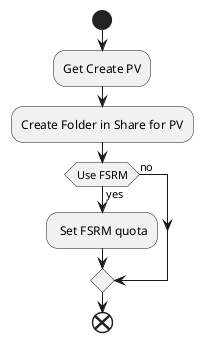 @startuml
start
:Get Create PV;
:Create Folder in Share for PV;
if(Use FSRM) then (yes)
    : Set FSRM quota;
else (no)
endif
end
@enduml
